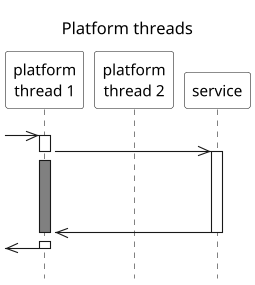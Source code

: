 @startuml

!pragma teoz true

title Platform threads

scale 1.1
hide footbox
skinparam monochrome true
skinparam defaultFontName Source Sans Pro
skinparam titleFontSize 15
skinparam titleFontStyle normal
skinparam sequenceMessageAlign left
skinparam participantBackgroundColor #white
skinparam noteBackgroundColor #white
skinparam sequenceGroupBackgroundColor #white

participant "platform\nthread 1" as PlatformThread1
participant "platform\nthread 2" as PlatformThread2
participant "service" as Service

||10||

->> PlatformThread1
activate PlatformThread1
PlatformThread1->>Service
activate Service
deactivate PlatformThread1
& <<-[hidden]- PlatformThread1
activate PlatformThread1 #gray

'->> PlatformThread2
'activate PlatformThread2
'PlatformThread2->>Service
'deactivate PlatformThread2
'<-[hidden]- PlatformThread2
'activate PlatformThread2 #gray

||60||

Service->>PlatformThread1
deactivate Service
deactivate PlatformThread1
& <<-[hidden]- PlatformThread1
activate PlatformThread1
<<- PlatformThread1
deactivate PlatformThread1

'Service->>PlatformThread2
'deactivate Service
'deactivate PlatformThread2
'<-[hidden]- PlatformThread2
'activate PlatformThread2
'<<- PlatformThread2
'deactivate PlatformThread2

||10||

@enduml
